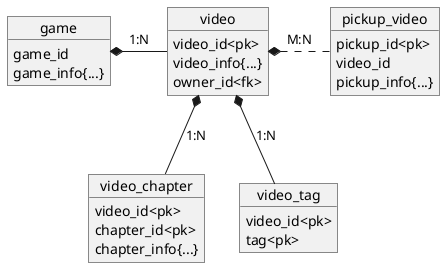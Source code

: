 ```uml
@startuml
' -- Game --------------------
object game {
  game_id
  game_info{...}
}
' -- Video -------------------
object video {
  video_id<pk>
  video_info{...}
  owner_id<fk>
}
object video_chapter {
  video_id<pk>
  chapter_id<pk>
  chapter_info{...}
}
object video_tag {
  video_id<pk>
  tag<pk>
}
object pickup_video {
  pickup_id<pk>
  video_id
  pickup_info{...}
}
' -- Diagram -----------------
game *- video : 1:N
video *-- video_chapter : 1:N
video *-- video_tag : 1:N
video *. pickup_video : M:N
@enduml
```
